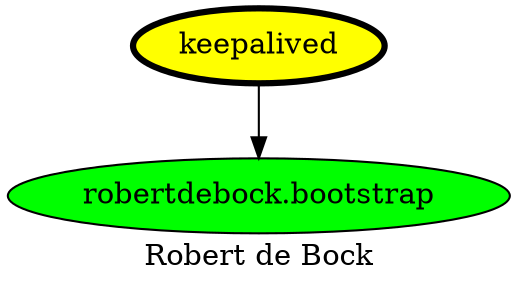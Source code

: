 digraph PhiloDilemma {
  label = "Robert de Bock" ;
  overlap=false
  {
    "keepalived" [fillcolor=yellow style=filled penwidth=3]
    "robertdebock.bootstrap" [fillcolor=green style=filled]
  }
  "keepalived" -> "robertdebock.bootstrap"
}
